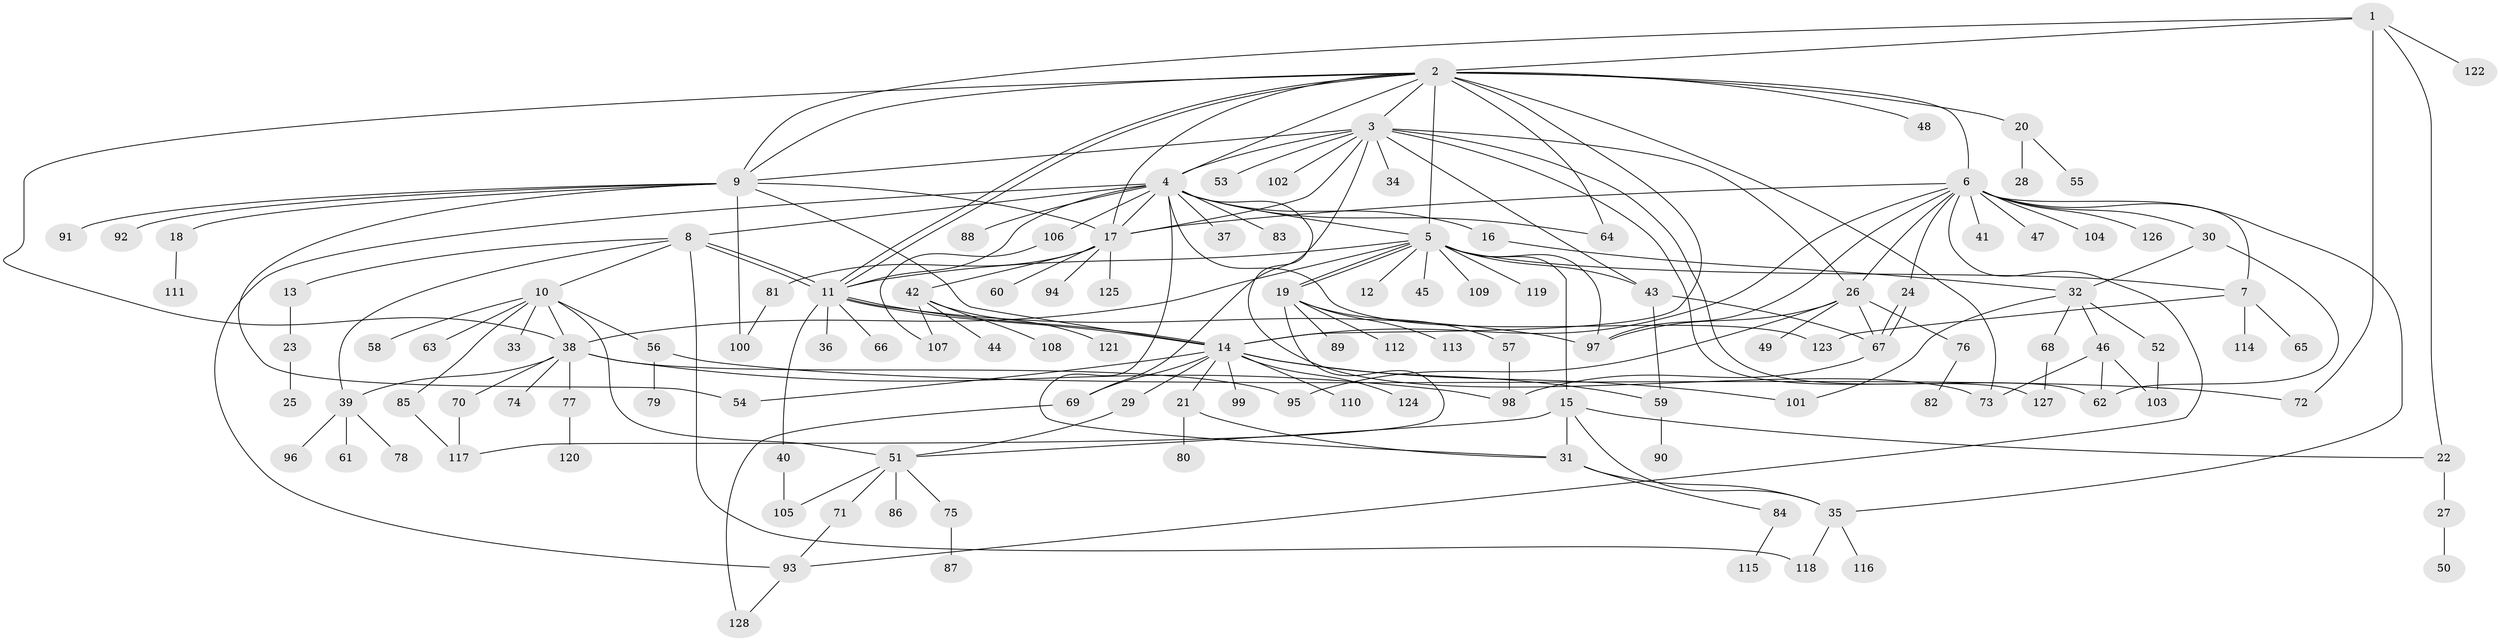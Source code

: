// Generated by graph-tools (version 1.1) at 2025/01/03/09/25 03:01:47]
// undirected, 128 vertices, 190 edges
graph export_dot {
graph [start="1"]
  node [color=gray90,style=filled];
  1;
  2;
  3;
  4;
  5;
  6;
  7;
  8;
  9;
  10;
  11;
  12;
  13;
  14;
  15;
  16;
  17;
  18;
  19;
  20;
  21;
  22;
  23;
  24;
  25;
  26;
  27;
  28;
  29;
  30;
  31;
  32;
  33;
  34;
  35;
  36;
  37;
  38;
  39;
  40;
  41;
  42;
  43;
  44;
  45;
  46;
  47;
  48;
  49;
  50;
  51;
  52;
  53;
  54;
  55;
  56;
  57;
  58;
  59;
  60;
  61;
  62;
  63;
  64;
  65;
  66;
  67;
  68;
  69;
  70;
  71;
  72;
  73;
  74;
  75;
  76;
  77;
  78;
  79;
  80;
  81;
  82;
  83;
  84;
  85;
  86;
  87;
  88;
  89;
  90;
  91;
  92;
  93;
  94;
  95;
  96;
  97;
  98;
  99;
  100;
  101;
  102;
  103;
  104;
  105;
  106;
  107;
  108;
  109;
  110;
  111;
  112;
  113;
  114;
  115;
  116;
  117;
  118;
  119;
  120;
  121;
  122;
  123;
  124;
  125;
  126;
  127;
  128;
  1 -- 2;
  1 -- 9;
  1 -- 22;
  1 -- 72;
  1 -- 122;
  2 -- 3;
  2 -- 4;
  2 -- 5;
  2 -- 6;
  2 -- 9;
  2 -- 11;
  2 -- 11;
  2 -- 14;
  2 -- 17;
  2 -- 20;
  2 -- 38;
  2 -- 48;
  2 -- 64;
  2 -- 73;
  3 -- 4;
  3 -- 9;
  3 -- 17;
  3 -- 26;
  3 -- 34;
  3 -- 43;
  3 -- 53;
  3 -- 62;
  3 -- 69;
  3 -- 102;
  3 -- 127;
  4 -- 5;
  4 -- 8;
  4 -- 11;
  4 -- 16;
  4 -- 17;
  4 -- 31;
  4 -- 37;
  4 -- 64;
  4 -- 73;
  4 -- 83;
  4 -- 88;
  4 -- 93;
  4 -- 106;
  4 -- 123;
  5 -- 7;
  5 -- 11;
  5 -- 12;
  5 -- 15;
  5 -- 19;
  5 -- 19;
  5 -- 38;
  5 -- 43;
  5 -- 45;
  5 -- 97;
  5 -- 109;
  5 -- 119;
  6 -- 7;
  6 -- 14;
  6 -- 17;
  6 -- 24;
  6 -- 26;
  6 -- 30;
  6 -- 35;
  6 -- 41;
  6 -- 47;
  6 -- 93;
  6 -- 97;
  6 -- 104;
  6 -- 126;
  7 -- 65;
  7 -- 114;
  7 -- 123;
  8 -- 10;
  8 -- 11;
  8 -- 11;
  8 -- 13;
  8 -- 39;
  8 -- 118;
  9 -- 14;
  9 -- 17;
  9 -- 18;
  9 -- 54;
  9 -- 91;
  9 -- 92;
  9 -- 100;
  10 -- 33;
  10 -- 38;
  10 -- 51;
  10 -- 56;
  10 -- 58;
  10 -- 63;
  10 -- 85;
  11 -- 14;
  11 -- 14;
  11 -- 36;
  11 -- 40;
  11 -- 66;
  11 -- 97;
  13 -- 23;
  14 -- 21;
  14 -- 29;
  14 -- 54;
  14 -- 59;
  14 -- 69;
  14 -- 99;
  14 -- 101;
  14 -- 110;
  14 -- 124;
  15 -- 22;
  15 -- 31;
  15 -- 35;
  15 -- 51;
  16 -- 32;
  17 -- 42;
  17 -- 60;
  17 -- 81;
  17 -- 94;
  17 -- 125;
  18 -- 111;
  19 -- 57;
  19 -- 89;
  19 -- 112;
  19 -- 113;
  19 -- 117;
  20 -- 28;
  20 -- 55;
  21 -- 31;
  21 -- 80;
  22 -- 27;
  23 -- 25;
  24 -- 67;
  24 -- 67;
  26 -- 49;
  26 -- 67;
  26 -- 76;
  26 -- 95;
  26 -- 97;
  27 -- 50;
  29 -- 51;
  30 -- 32;
  30 -- 62;
  31 -- 35;
  31 -- 84;
  32 -- 46;
  32 -- 52;
  32 -- 68;
  32 -- 101;
  35 -- 116;
  35 -- 118;
  38 -- 39;
  38 -- 70;
  38 -- 74;
  38 -- 77;
  38 -- 95;
  38 -- 98;
  39 -- 61;
  39 -- 78;
  39 -- 96;
  40 -- 105;
  42 -- 44;
  42 -- 107;
  42 -- 108;
  42 -- 121;
  43 -- 59;
  43 -- 67;
  46 -- 62;
  46 -- 73;
  46 -- 103;
  51 -- 71;
  51 -- 75;
  51 -- 86;
  51 -- 105;
  52 -- 103;
  56 -- 72;
  56 -- 79;
  57 -- 98;
  59 -- 90;
  67 -- 98;
  68 -- 127;
  69 -- 128;
  70 -- 117;
  71 -- 93;
  75 -- 87;
  76 -- 82;
  77 -- 120;
  81 -- 100;
  84 -- 115;
  85 -- 117;
  93 -- 128;
  106 -- 107;
}
